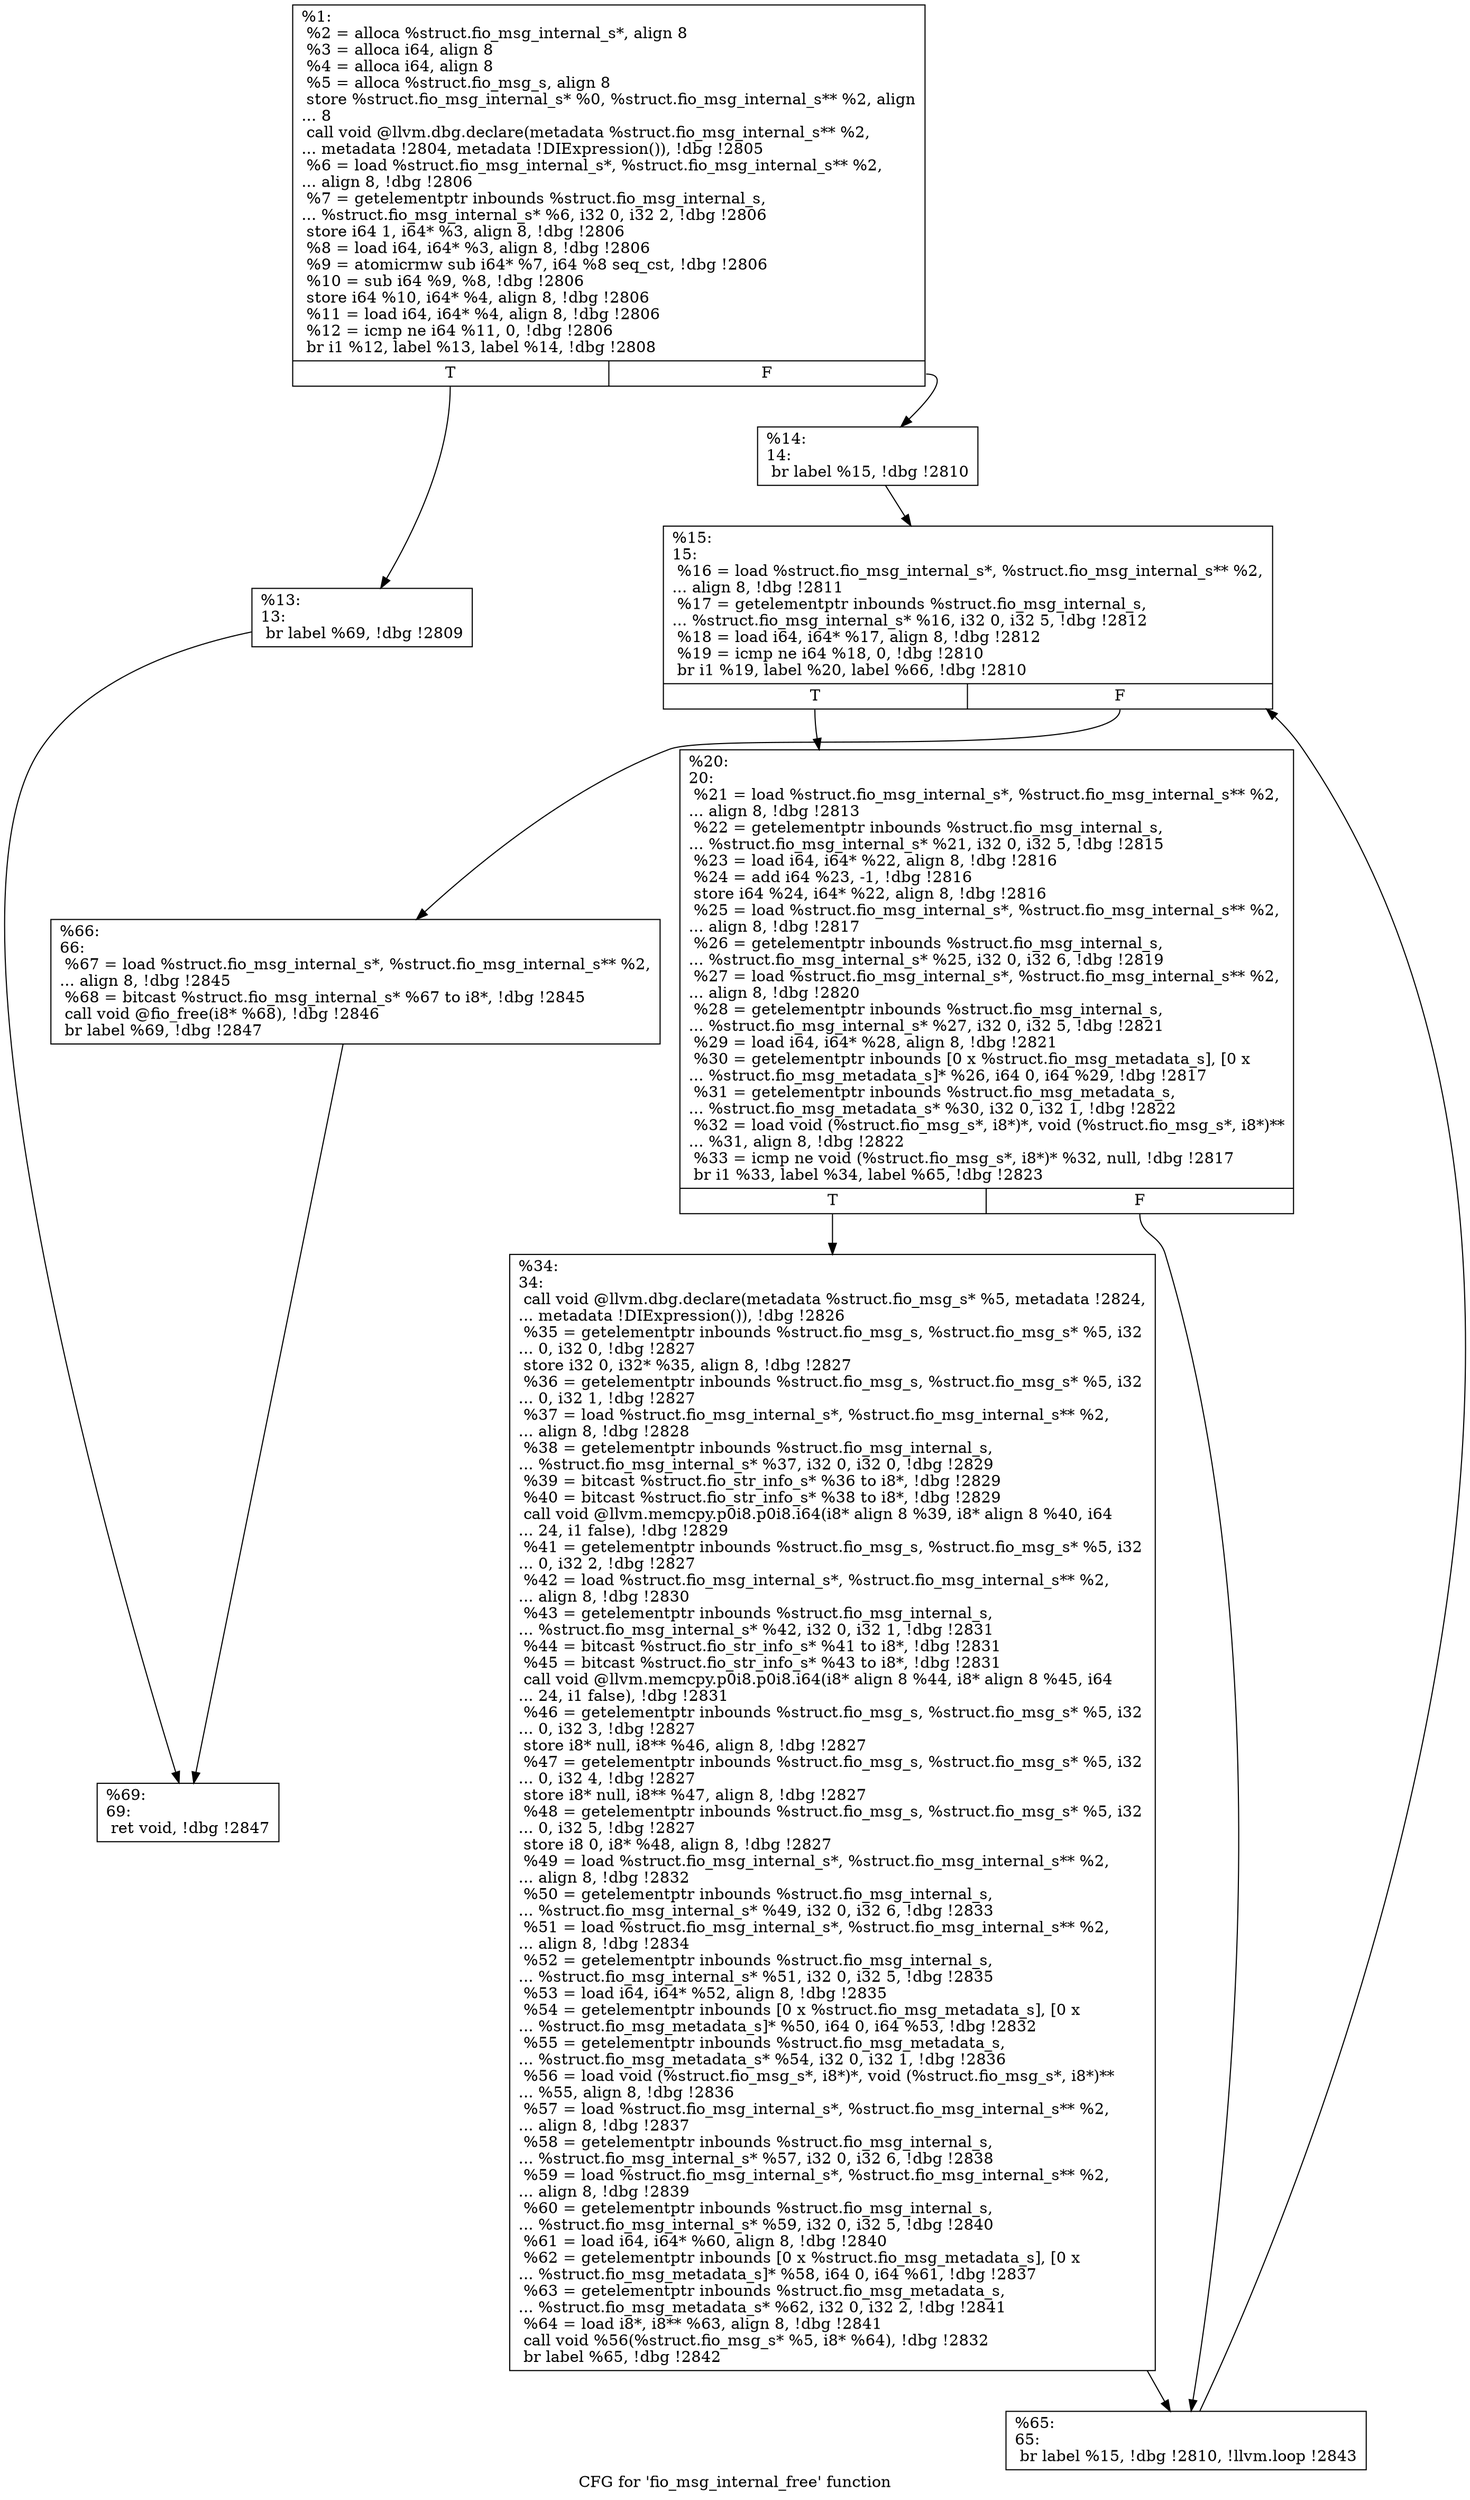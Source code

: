 digraph "CFG for 'fio_msg_internal_free' function" {
	label="CFG for 'fio_msg_internal_free' function";

	Node0x5568514ab550 [shape=record,label="{%1:\l  %2 = alloca %struct.fio_msg_internal_s*, align 8\l  %3 = alloca i64, align 8\l  %4 = alloca i64, align 8\l  %5 = alloca %struct.fio_msg_s, align 8\l  store %struct.fio_msg_internal_s* %0, %struct.fio_msg_internal_s** %2, align\l... 8\l  call void @llvm.dbg.declare(metadata %struct.fio_msg_internal_s** %2,\l... metadata !2804, metadata !DIExpression()), !dbg !2805\l  %6 = load %struct.fio_msg_internal_s*, %struct.fio_msg_internal_s** %2,\l... align 8, !dbg !2806\l  %7 = getelementptr inbounds %struct.fio_msg_internal_s,\l... %struct.fio_msg_internal_s* %6, i32 0, i32 2, !dbg !2806\l  store i64 1, i64* %3, align 8, !dbg !2806\l  %8 = load i64, i64* %3, align 8, !dbg !2806\l  %9 = atomicrmw sub i64* %7, i64 %8 seq_cst, !dbg !2806\l  %10 = sub i64 %9, %8, !dbg !2806\l  store i64 %10, i64* %4, align 8, !dbg !2806\l  %11 = load i64, i64* %4, align 8, !dbg !2806\l  %12 = icmp ne i64 %11, 0, !dbg !2806\l  br i1 %12, label %13, label %14, !dbg !2808\l|{<s0>T|<s1>F}}"];
	Node0x5568514ab550:s0 -> Node0x5568514ab5a0;
	Node0x5568514ab550:s1 -> Node0x5568514ab5f0;
	Node0x5568514ab5a0 [shape=record,label="{%13:\l13:                                               \l  br label %69, !dbg !2809\l}"];
	Node0x5568514ab5a0 -> Node0x5568514ab7d0;
	Node0x5568514ab5f0 [shape=record,label="{%14:\l14:                                               \l  br label %15, !dbg !2810\l}"];
	Node0x5568514ab5f0 -> Node0x5568514ab640;
	Node0x5568514ab640 [shape=record,label="{%15:\l15:                                               \l  %16 = load %struct.fio_msg_internal_s*, %struct.fio_msg_internal_s** %2,\l... align 8, !dbg !2811\l  %17 = getelementptr inbounds %struct.fio_msg_internal_s,\l... %struct.fio_msg_internal_s* %16, i32 0, i32 5, !dbg !2812\l  %18 = load i64, i64* %17, align 8, !dbg !2812\l  %19 = icmp ne i64 %18, 0, !dbg !2810\l  br i1 %19, label %20, label %66, !dbg !2810\l|{<s0>T|<s1>F}}"];
	Node0x5568514ab640:s0 -> Node0x5568514ab690;
	Node0x5568514ab640:s1 -> Node0x5568514ab780;
	Node0x5568514ab690 [shape=record,label="{%20:\l20:                                               \l  %21 = load %struct.fio_msg_internal_s*, %struct.fio_msg_internal_s** %2,\l... align 8, !dbg !2813\l  %22 = getelementptr inbounds %struct.fio_msg_internal_s,\l... %struct.fio_msg_internal_s* %21, i32 0, i32 5, !dbg !2815\l  %23 = load i64, i64* %22, align 8, !dbg !2816\l  %24 = add i64 %23, -1, !dbg !2816\l  store i64 %24, i64* %22, align 8, !dbg !2816\l  %25 = load %struct.fio_msg_internal_s*, %struct.fio_msg_internal_s** %2,\l... align 8, !dbg !2817\l  %26 = getelementptr inbounds %struct.fio_msg_internal_s,\l... %struct.fio_msg_internal_s* %25, i32 0, i32 6, !dbg !2819\l  %27 = load %struct.fio_msg_internal_s*, %struct.fio_msg_internal_s** %2,\l... align 8, !dbg !2820\l  %28 = getelementptr inbounds %struct.fio_msg_internal_s,\l... %struct.fio_msg_internal_s* %27, i32 0, i32 5, !dbg !2821\l  %29 = load i64, i64* %28, align 8, !dbg !2821\l  %30 = getelementptr inbounds [0 x %struct.fio_msg_metadata_s], [0 x\l... %struct.fio_msg_metadata_s]* %26, i64 0, i64 %29, !dbg !2817\l  %31 = getelementptr inbounds %struct.fio_msg_metadata_s,\l... %struct.fio_msg_metadata_s* %30, i32 0, i32 1, !dbg !2822\l  %32 = load void (%struct.fio_msg_s*, i8*)*, void (%struct.fio_msg_s*, i8*)**\l... %31, align 8, !dbg !2822\l  %33 = icmp ne void (%struct.fio_msg_s*, i8*)* %32, null, !dbg !2817\l  br i1 %33, label %34, label %65, !dbg !2823\l|{<s0>T|<s1>F}}"];
	Node0x5568514ab690:s0 -> Node0x5568514ab6e0;
	Node0x5568514ab690:s1 -> Node0x5568514ab730;
	Node0x5568514ab6e0 [shape=record,label="{%34:\l34:                                               \l  call void @llvm.dbg.declare(metadata %struct.fio_msg_s* %5, metadata !2824,\l... metadata !DIExpression()), !dbg !2826\l  %35 = getelementptr inbounds %struct.fio_msg_s, %struct.fio_msg_s* %5, i32\l... 0, i32 0, !dbg !2827\l  store i32 0, i32* %35, align 8, !dbg !2827\l  %36 = getelementptr inbounds %struct.fio_msg_s, %struct.fio_msg_s* %5, i32\l... 0, i32 1, !dbg !2827\l  %37 = load %struct.fio_msg_internal_s*, %struct.fio_msg_internal_s** %2,\l... align 8, !dbg !2828\l  %38 = getelementptr inbounds %struct.fio_msg_internal_s,\l... %struct.fio_msg_internal_s* %37, i32 0, i32 0, !dbg !2829\l  %39 = bitcast %struct.fio_str_info_s* %36 to i8*, !dbg !2829\l  %40 = bitcast %struct.fio_str_info_s* %38 to i8*, !dbg !2829\l  call void @llvm.memcpy.p0i8.p0i8.i64(i8* align 8 %39, i8* align 8 %40, i64\l... 24, i1 false), !dbg !2829\l  %41 = getelementptr inbounds %struct.fio_msg_s, %struct.fio_msg_s* %5, i32\l... 0, i32 2, !dbg !2827\l  %42 = load %struct.fio_msg_internal_s*, %struct.fio_msg_internal_s** %2,\l... align 8, !dbg !2830\l  %43 = getelementptr inbounds %struct.fio_msg_internal_s,\l... %struct.fio_msg_internal_s* %42, i32 0, i32 1, !dbg !2831\l  %44 = bitcast %struct.fio_str_info_s* %41 to i8*, !dbg !2831\l  %45 = bitcast %struct.fio_str_info_s* %43 to i8*, !dbg !2831\l  call void @llvm.memcpy.p0i8.p0i8.i64(i8* align 8 %44, i8* align 8 %45, i64\l... 24, i1 false), !dbg !2831\l  %46 = getelementptr inbounds %struct.fio_msg_s, %struct.fio_msg_s* %5, i32\l... 0, i32 3, !dbg !2827\l  store i8* null, i8** %46, align 8, !dbg !2827\l  %47 = getelementptr inbounds %struct.fio_msg_s, %struct.fio_msg_s* %5, i32\l... 0, i32 4, !dbg !2827\l  store i8* null, i8** %47, align 8, !dbg !2827\l  %48 = getelementptr inbounds %struct.fio_msg_s, %struct.fio_msg_s* %5, i32\l... 0, i32 5, !dbg !2827\l  store i8 0, i8* %48, align 8, !dbg !2827\l  %49 = load %struct.fio_msg_internal_s*, %struct.fio_msg_internal_s** %2,\l... align 8, !dbg !2832\l  %50 = getelementptr inbounds %struct.fio_msg_internal_s,\l... %struct.fio_msg_internal_s* %49, i32 0, i32 6, !dbg !2833\l  %51 = load %struct.fio_msg_internal_s*, %struct.fio_msg_internal_s** %2,\l... align 8, !dbg !2834\l  %52 = getelementptr inbounds %struct.fio_msg_internal_s,\l... %struct.fio_msg_internal_s* %51, i32 0, i32 5, !dbg !2835\l  %53 = load i64, i64* %52, align 8, !dbg !2835\l  %54 = getelementptr inbounds [0 x %struct.fio_msg_metadata_s], [0 x\l... %struct.fio_msg_metadata_s]* %50, i64 0, i64 %53, !dbg !2832\l  %55 = getelementptr inbounds %struct.fio_msg_metadata_s,\l... %struct.fio_msg_metadata_s* %54, i32 0, i32 1, !dbg !2836\l  %56 = load void (%struct.fio_msg_s*, i8*)*, void (%struct.fio_msg_s*, i8*)**\l... %55, align 8, !dbg !2836\l  %57 = load %struct.fio_msg_internal_s*, %struct.fio_msg_internal_s** %2,\l... align 8, !dbg !2837\l  %58 = getelementptr inbounds %struct.fio_msg_internal_s,\l... %struct.fio_msg_internal_s* %57, i32 0, i32 6, !dbg !2838\l  %59 = load %struct.fio_msg_internal_s*, %struct.fio_msg_internal_s** %2,\l... align 8, !dbg !2839\l  %60 = getelementptr inbounds %struct.fio_msg_internal_s,\l... %struct.fio_msg_internal_s* %59, i32 0, i32 5, !dbg !2840\l  %61 = load i64, i64* %60, align 8, !dbg !2840\l  %62 = getelementptr inbounds [0 x %struct.fio_msg_metadata_s], [0 x\l... %struct.fio_msg_metadata_s]* %58, i64 0, i64 %61, !dbg !2837\l  %63 = getelementptr inbounds %struct.fio_msg_metadata_s,\l... %struct.fio_msg_metadata_s* %62, i32 0, i32 2, !dbg !2841\l  %64 = load i8*, i8** %63, align 8, !dbg !2841\l  call void %56(%struct.fio_msg_s* %5, i8* %64), !dbg !2832\l  br label %65, !dbg !2842\l}"];
	Node0x5568514ab6e0 -> Node0x5568514ab730;
	Node0x5568514ab730 [shape=record,label="{%65:\l65:                                               \l  br label %15, !dbg !2810, !llvm.loop !2843\l}"];
	Node0x5568514ab730 -> Node0x5568514ab640;
	Node0x5568514ab780 [shape=record,label="{%66:\l66:                                               \l  %67 = load %struct.fio_msg_internal_s*, %struct.fio_msg_internal_s** %2,\l... align 8, !dbg !2845\l  %68 = bitcast %struct.fio_msg_internal_s* %67 to i8*, !dbg !2845\l  call void @fio_free(i8* %68), !dbg !2846\l  br label %69, !dbg !2847\l}"];
	Node0x5568514ab780 -> Node0x5568514ab7d0;
	Node0x5568514ab7d0 [shape=record,label="{%69:\l69:                                               \l  ret void, !dbg !2847\l}"];
}
